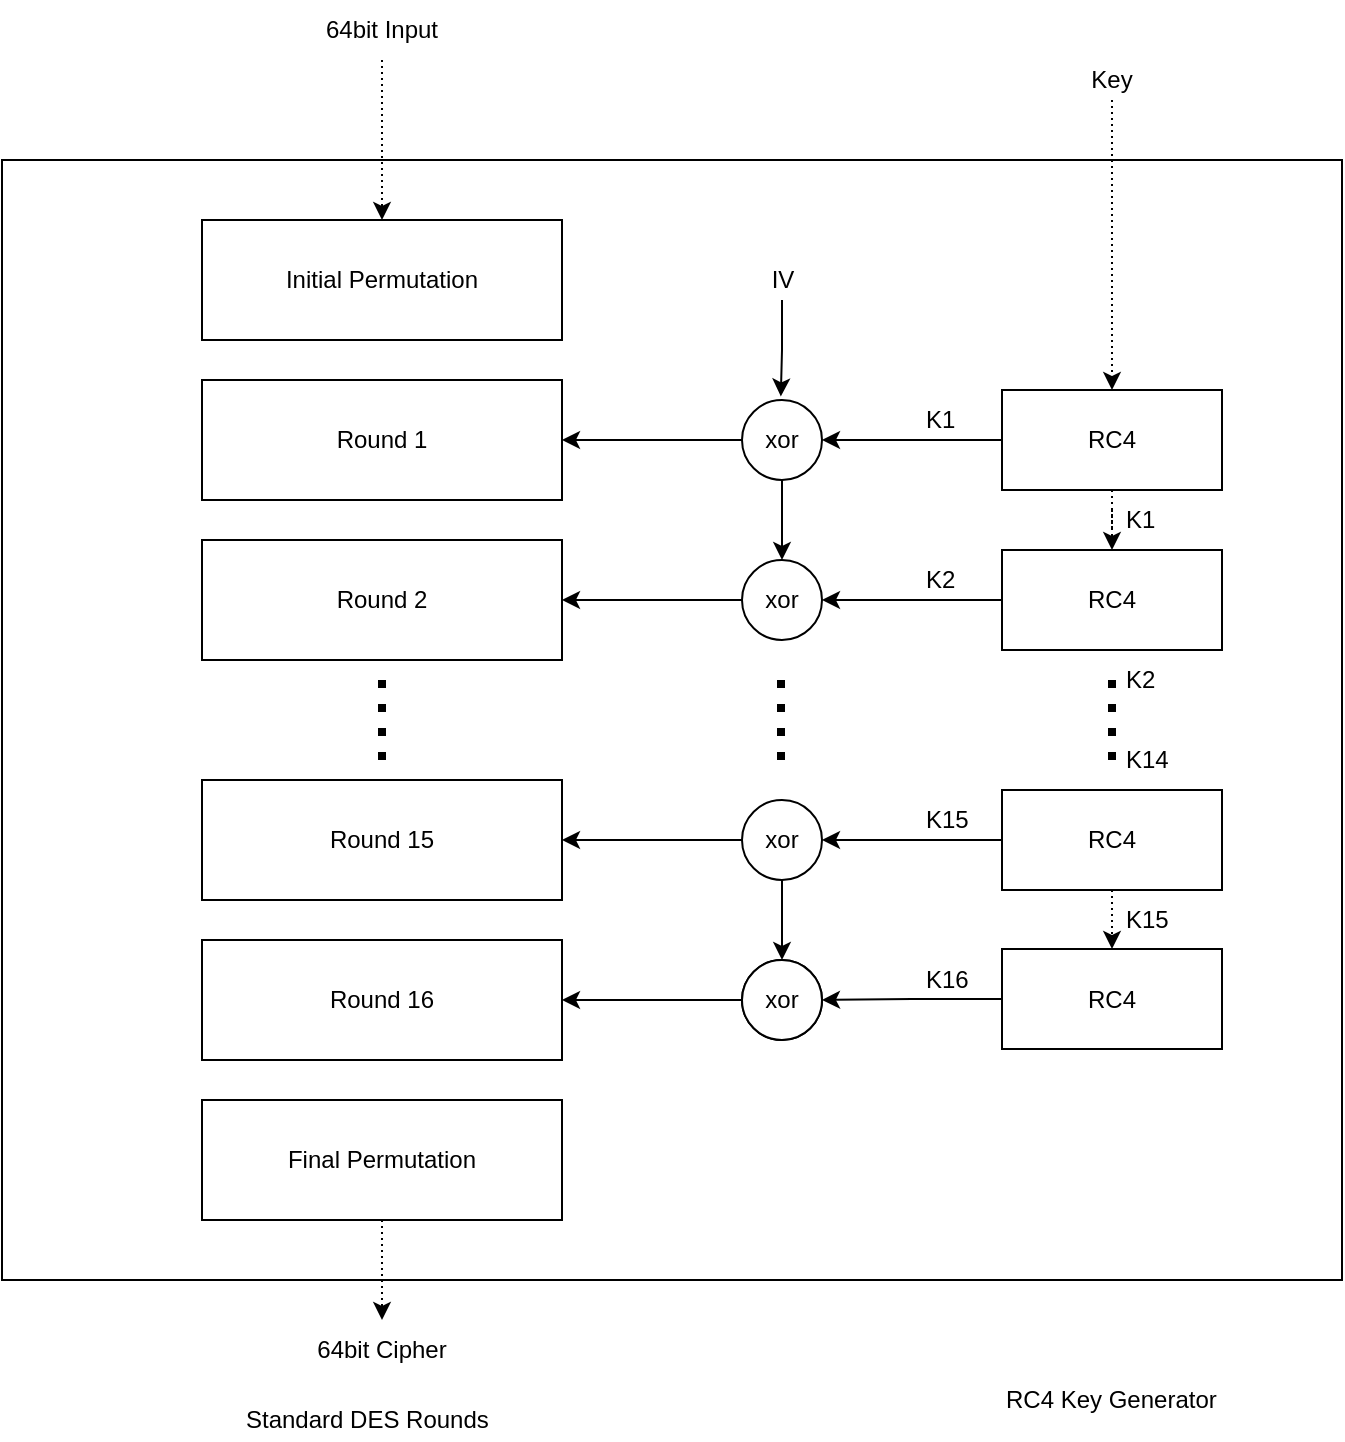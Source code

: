 <mxfile version="10.6.0" type="device"><diagram id="EitLgc3uKEeaTWW0UYpT" name="Page-1"><mxGraphModel dx="1380" dy="790" grid="1" gridSize="10" guides="1" tooltips="1" connect="1" arrows="1" fold="1" page="1" pageScale="1" pageWidth="850" pageHeight="1100" math="0" shadow="0"><root><mxCell id="0"/><mxCell id="1" parent="0"/><mxCell id="ELeZii50n5tb0VE7f-mD-2" value="Initial Permutation" style="rounded=0;whiteSpace=wrap;html=1;" parent="1" vertex="1"><mxGeometry x="150" y="160" width="180" height="60" as="geometry"/></mxCell><mxCell id="ELeZii50n5tb0VE7f-mD-3" value="Round 1" style="rounded=0;whiteSpace=wrap;html=1;" parent="1" vertex="1"><mxGeometry x="150" y="240" width="180" height="60" as="geometry"/></mxCell><mxCell id="ELeZii50n5tb0VE7f-mD-4" value="Round 2" style="rounded=0;whiteSpace=wrap;html=1;" parent="1" vertex="1"><mxGeometry x="150" y="320" width="180" height="60" as="geometry"/></mxCell><mxCell id="ELeZii50n5tb0VE7f-mD-5" value="Round 15" style="rounded=0;whiteSpace=wrap;html=1;" parent="1" vertex="1"><mxGeometry x="150" y="440" width="180" height="60" as="geometry"/></mxCell><mxCell id="ELeZii50n5tb0VE7f-mD-6" value="Round 16" style="rounded=0;whiteSpace=wrap;html=1;" parent="1" vertex="1"><mxGeometry x="150" y="520" width="180" height="60" as="geometry"/></mxCell><mxCell id="ELeZii50n5tb0VE7f-mD-57" style="edgeStyle=orthogonalEdgeStyle;rounded=0;orthogonalLoop=1;jettySize=auto;html=1;dashed=1;dashPattern=1 2;strokeWidth=1;" parent="1" source="ELeZii50n5tb0VE7f-mD-7" target="ELeZii50n5tb0VE7f-mD-11" edge="1"><mxGeometry relative="1" as="geometry"/></mxCell><mxCell id="ELeZii50n5tb0VE7f-mD-7" value="Final Permutation" style="rounded=0;whiteSpace=wrap;html=1;" parent="1" vertex="1"><mxGeometry x="150" y="600" width="180" height="60" as="geometry"/></mxCell><mxCell id="ELeZii50n5tb0VE7f-mD-8" value="" style="endArrow=none;dashed=1;html=1;strokeWidth=4;dashPattern=1 2;" parent="1" edge="1"><mxGeometry width="50" height="50" relative="1" as="geometry"><mxPoint x="240" y="430" as="sourcePoint"/><mxPoint x="240" y="390" as="targetPoint"/></mxGeometry></mxCell><mxCell id="ELeZii50n5tb0VE7f-mD-9" value="" style="rounded=0;whiteSpace=wrap;html=1;glass=0;fillColor=none;" parent="1" vertex="1"><mxGeometry x="50" y="130" width="670" height="560" as="geometry"/></mxCell><mxCell id="ELeZii50n5tb0VE7f-mD-10" value="Standard DES Rounds" style="text;html=1;resizable=0;points=[];autosize=1;align=left;verticalAlign=top;spacingTop=-4;" parent="1" vertex="1"><mxGeometry x="170" y="750" width="140" height="20" as="geometry"/></mxCell><mxCell id="ELeZii50n5tb0VE7f-mD-11" value="&lt;div&gt;64bit Cipher&lt;br&gt;&lt;/div&gt;" style="text;html=1;strokeColor=none;fillColor=none;align=center;verticalAlign=middle;whiteSpace=wrap;rounded=0;glass=0;" parent="1" vertex="1"><mxGeometry x="150" y="710" width="180" height="30" as="geometry"/></mxCell><mxCell id="ELeZii50n5tb0VE7f-mD-56" style="edgeStyle=orthogonalEdgeStyle;rounded=0;orthogonalLoop=1;jettySize=auto;html=1;entryX=0.5;entryY=0;entryDx=0;entryDy=0;dashed=1;dashPattern=1 2;strokeWidth=1;" parent="1" source="ELeZii50n5tb0VE7f-mD-20" target="ELeZii50n5tb0VE7f-mD-2" edge="1"><mxGeometry relative="1" as="geometry"/></mxCell><mxCell id="ELeZii50n5tb0VE7f-mD-20" value="&lt;div&gt;64bit Input&lt;br&gt;&lt;/div&gt;" style="text;html=1;strokeColor=none;fillColor=none;align=center;verticalAlign=middle;whiteSpace=wrap;rounded=0;glass=0;" parent="1" vertex="1"><mxGeometry x="150" y="50" width="180" height="30" as="geometry"/></mxCell><mxCell id="ELeZii50n5tb0VE7f-mD-35" value="" style="edgeStyle=orthogonalEdgeStyle;rounded=0;orthogonalLoop=1;jettySize=auto;html=1;dashed=1;dashPattern=1 2;strokeWidth=1;" parent="1" source="ELeZii50n5tb0VE7f-mD-24" target="ELeZii50n5tb0VE7f-mD-28" edge="1"><mxGeometry relative="1" as="geometry"/></mxCell><mxCell id="iXOA9cfVlKTiCz4Kd67f-5" style="edgeStyle=orthogonalEdgeStyle;rounded=0;orthogonalLoop=1;jettySize=auto;html=1;exitX=0;exitY=0.5;exitDx=0;exitDy=0;entryX=1;entryY=0.5;entryDx=0;entryDy=0;" edge="1" parent="1" source="ELeZii50n5tb0VE7f-mD-24" target="iXOA9cfVlKTiCz4Kd67f-3"><mxGeometry relative="1" as="geometry"/></mxCell><mxCell id="ELeZii50n5tb0VE7f-mD-24" value="RC4" style="rounded=0;whiteSpace=wrap;html=1;glass=0;fillColor=none;" parent="1" vertex="1"><mxGeometry x="550" y="245" width="110" height="50" as="geometry"/></mxCell><mxCell id="iXOA9cfVlKTiCz4Kd67f-16" style="edgeStyle=orthogonalEdgeStyle;rounded=0;orthogonalLoop=1;jettySize=auto;html=1;exitX=0;exitY=0.5;exitDx=0;exitDy=0;entryX=1;entryY=0.5;entryDx=0;entryDy=0;" edge="1" parent="1" source="ELeZii50n5tb0VE7f-mD-28" target="iXOA9cfVlKTiCz4Kd67f-13"><mxGeometry relative="1" as="geometry"/></mxCell><mxCell id="ELeZii50n5tb0VE7f-mD-28" value="RC4" style="rounded=0;whiteSpace=wrap;html=1;glass=0;fillColor=none;" parent="1" vertex="1"><mxGeometry x="550" y="325" width="110" height="50" as="geometry"/></mxCell><mxCell id="ELeZii50n5tb0VE7f-mD-43" value="" style="edgeStyle=orthogonalEdgeStyle;rounded=0;orthogonalLoop=1;jettySize=auto;html=1;dashed=1;dashPattern=1 2;strokeWidth=1;" parent="1" source="ELeZii50n5tb0VE7f-mD-38" target="ELeZii50n5tb0VE7f-mD-42" edge="1"><mxGeometry relative="1" as="geometry"/></mxCell><mxCell id="iXOA9cfVlKTiCz4Kd67f-22" style="edgeStyle=orthogonalEdgeStyle;rounded=0;orthogonalLoop=1;jettySize=auto;html=1;exitX=0;exitY=0.5;exitDx=0;exitDy=0;entryX=1;entryY=0.5;entryDx=0;entryDy=0;" edge="1" parent="1" source="ELeZii50n5tb0VE7f-mD-38" target="iXOA9cfVlKTiCz4Kd67f-21"><mxGeometry relative="1" as="geometry"/></mxCell><mxCell id="ELeZii50n5tb0VE7f-mD-38" value="RC4" style="rounded=0;whiteSpace=wrap;html=1;glass=0;fillColor=none;" parent="1" vertex="1"><mxGeometry x="550" y="445" width="110" height="50" as="geometry"/></mxCell><mxCell id="iXOA9cfVlKTiCz4Kd67f-25" style="edgeStyle=orthogonalEdgeStyle;rounded=0;orthogonalLoop=1;jettySize=auto;html=1;exitX=0;exitY=0.5;exitDx=0;exitDy=0;" edge="1" parent="1" source="ELeZii50n5tb0VE7f-mD-42" target="iXOA9cfVlKTiCz4Kd67f-24"><mxGeometry relative="1" as="geometry"/></mxCell><mxCell id="ELeZii50n5tb0VE7f-mD-42" value="RC4" style="rounded=0;whiteSpace=wrap;html=1;glass=0;fillColor=none;" parent="1" vertex="1"><mxGeometry x="550" y="524.5" width="110" height="50" as="geometry"/></mxCell><mxCell id="ELeZii50n5tb0VE7f-mD-30" style="edgeStyle=orthogonalEdgeStyle;rounded=0;orthogonalLoop=1;jettySize=auto;html=1;exitX=0.5;exitY=1;exitDx=0;exitDy=0;entryX=0.5;entryY=0;entryDx=0;entryDy=0;dashed=1;dashPattern=1 2;strokeWidth=1;" parent="1" source="ELeZii50n5tb0VE7f-mD-29" target="ELeZii50n5tb0VE7f-mD-24" edge="1"><mxGeometry relative="1" as="geometry"/></mxCell><mxCell id="ELeZii50n5tb0VE7f-mD-29" value="Key" style="text;html=1;strokeColor=none;fillColor=none;align=center;verticalAlign=middle;whiteSpace=wrap;rounded=0;glass=0;" parent="1" vertex="1"><mxGeometry x="585" y="80" width="40" height="20" as="geometry"/></mxCell><mxCell id="ELeZii50n5tb0VE7f-mD-47" value="K1" style="text;html=1;resizable=0;points=[];autosize=1;align=left;verticalAlign=top;spacingTop=-4;" parent="1" vertex="1"><mxGeometry x="510" y="250" width="30" height="20" as="geometry"/></mxCell><mxCell id="ELeZii50n5tb0VE7f-mD-48" value="K1" style="text;html=1;resizable=0;points=[];autosize=1;align=left;verticalAlign=top;spacingTop=-4;" parent="1" vertex="1"><mxGeometry x="610" y="300" width="30" height="20" as="geometry"/></mxCell><mxCell id="ELeZii50n5tb0VE7f-mD-49" value="K2" style="text;html=1;resizable=0;points=[];autosize=1;align=left;verticalAlign=top;spacingTop=-4;" parent="1" vertex="1"><mxGeometry x="510" y="330" width="30" height="20" as="geometry"/></mxCell><mxCell id="ELeZii50n5tb0VE7f-mD-50" value="K2" style="text;html=1;resizable=0;points=[];autosize=1;align=left;verticalAlign=top;spacingTop=-4;" parent="1" vertex="1"><mxGeometry x="610" y="380" width="30" height="20" as="geometry"/></mxCell><mxCell id="ELeZii50n5tb0VE7f-mD-51" value="" style="endArrow=none;dashed=1;html=1;strokeWidth=4;dashPattern=1 2;" parent="1" edge="1"><mxGeometry width="50" height="50" relative="1" as="geometry"><mxPoint x="605" y="430" as="sourcePoint"/><mxPoint x="605" y="390" as="targetPoint"/></mxGeometry></mxCell><mxCell id="ELeZii50n5tb0VE7f-mD-52" value="K14" style="text;html=1;resizable=0;points=[];autosize=1;align=left;verticalAlign=top;spacingTop=-4;" parent="1" vertex="1"><mxGeometry x="610" y="420" width="40" height="20" as="geometry"/></mxCell><mxCell id="ELeZii50n5tb0VE7f-mD-53" value="K15" style="text;html=1;resizable=0;points=[];autosize=1;align=left;verticalAlign=top;spacingTop=-4;" parent="1" vertex="1"><mxGeometry x="510" y="450" width="40" height="20" as="geometry"/></mxCell><mxCell id="ELeZii50n5tb0VE7f-mD-54" value="K15" style="text;html=1;resizable=0;points=[];autosize=1;align=left;verticalAlign=top;spacingTop=-4;" parent="1" vertex="1"><mxGeometry x="610" y="500" width="40" height="20" as="geometry"/></mxCell><mxCell id="ELeZii50n5tb0VE7f-mD-55" value="K16" style="text;html=1;resizable=0;points=[];autosize=1;align=left;verticalAlign=top;spacingTop=-4;" parent="1" vertex="1"><mxGeometry x="510" y="529.5" width="40" height="20" as="geometry"/></mxCell><mxCell id="ELeZii50n5tb0VE7f-mD-58" value="RC4 Key Generator" style="text;html=1;resizable=0;points=[];autosize=1;align=left;verticalAlign=top;spacingTop=-4;" parent="1" vertex="1"><mxGeometry x="550" y="740" width="120" height="20" as="geometry"/></mxCell><mxCell id="iXOA9cfVlKTiCz4Kd67f-9" style="edgeStyle=orthogonalEdgeStyle;rounded=0;orthogonalLoop=1;jettySize=auto;html=1;exitX=0;exitY=0.5;exitDx=0;exitDy=0;entryX=1;entryY=0.5;entryDx=0;entryDy=0;" edge="1" parent="1" source="iXOA9cfVlKTiCz4Kd67f-3" target="ELeZii50n5tb0VE7f-mD-3"><mxGeometry relative="1" as="geometry"/></mxCell><mxCell id="iXOA9cfVlKTiCz4Kd67f-18" style="edgeStyle=orthogonalEdgeStyle;rounded=0;orthogonalLoop=1;jettySize=auto;html=1;exitX=0.5;exitY=1;exitDx=0;exitDy=0;entryX=0.5;entryY=0;entryDx=0;entryDy=0;" edge="1" parent="1" source="iXOA9cfVlKTiCz4Kd67f-3" target="iXOA9cfVlKTiCz4Kd67f-13"><mxGeometry relative="1" as="geometry"/></mxCell><mxCell id="iXOA9cfVlKTiCz4Kd67f-3" value="xor" style="ellipse;whiteSpace=wrap;html=1;aspect=fixed;" vertex="1" parent="1"><mxGeometry x="420" y="250" width="40" height="40" as="geometry"/></mxCell><mxCell id="iXOA9cfVlKTiCz4Kd67f-12" style="edgeStyle=orthogonalEdgeStyle;rounded=0;orthogonalLoop=1;jettySize=auto;html=1;entryX=0.485;entryY=-0.045;entryDx=0;entryDy=0;entryPerimeter=0;" edge="1" parent="1" source="iXOA9cfVlKTiCz4Kd67f-6" target="iXOA9cfVlKTiCz4Kd67f-3"><mxGeometry relative="1" as="geometry"/></mxCell><mxCell id="iXOA9cfVlKTiCz4Kd67f-6" value="IV" style="text;html=1;resizable=0;points=[];autosize=1;align=center;verticalAlign=top;spacingTop=-4;" vertex="1" parent="1"><mxGeometry x="425" y="180" width="30" height="20" as="geometry"/></mxCell><mxCell id="iXOA9cfVlKTiCz4Kd67f-17" style="edgeStyle=orthogonalEdgeStyle;rounded=0;orthogonalLoop=1;jettySize=auto;html=1;exitX=0;exitY=0.5;exitDx=0;exitDy=0;" edge="1" parent="1" source="iXOA9cfVlKTiCz4Kd67f-13" target="ELeZii50n5tb0VE7f-mD-4"><mxGeometry relative="1" as="geometry"/></mxCell><mxCell id="iXOA9cfVlKTiCz4Kd67f-13" value="xor" style="ellipse;whiteSpace=wrap;html=1;aspect=fixed;" vertex="1" parent="1"><mxGeometry x="420" y="330" width="40" height="40" as="geometry"/></mxCell><mxCell id="iXOA9cfVlKTiCz4Kd67f-20" value="" style="endArrow=none;dashed=1;html=1;strokeWidth=4;dashPattern=1 2;" edge="1" parent="1"><mxGeometry width="50" height="50" relative="1" as="geometry"><mxPoint x="439.5" y="430" as="sourcePoint"/><mxPoint x="439.5" y="390" as="targetPoint"/></mxGeometry></mxCell><mxCell id="iXOA9cfVlKTiCz4Kd67f-23" style="edgeStyle=orthogonalEdgeStyle;rounded=0;orthogonalLoop=1;jettySize=auto;html=1;exitX=0;exitY=0.5;exitDx=0;exitDy=0;entryX=1;entryY=0.5;entryDx=0;entryDy=0;" edge="1" parent="1" source="iXOA9cfVlKTiCz4Kd67f-21" target="ELeZii50n5tb0VE7f-mD-5"><mxGeometry relative="1" as="geometry"/></mxCell><mxCell id="iXOA9cfVlKTiCz4Kd67f-29" style="edgeStyle=orthogonalEdgeStyle;rounded=0;orthogonalLoop=1;jettySize=auto;html=1;exitX=0.5;exitY=1;exitDx=0;exitDy=0;" edge="1" parent="1" source="iXOA9cfVlKTiCz4Kd67f-21" target="iXOA9cfVlKTiCz4Kd67f-27"><mxGeometry relative="1" as="geometry"/></mxCell><mxCell id="iXOA9cfVlKTiCz4Kd67f-21" value="xor" style="ellipse;whiteSpace=wrap;html=1;aspect=fixed;" vertex="1" parent="1"><mxGeometry x="420" y="450" width="40" height="40" as="geometry"/></mxCell><mxCell id="iXOA9cfVlKTiCz4Kd67f-24" value="xor" style="ellipse;whiteSpace=wrap;html=1;aspect=fixed;" vertex="1" parent="1"><mxGeometry x="420" y="530" width="40" height="40" as="geometry"/></mxCell><mxCell id="iXOA9cfVlKTiCz4Kd67f-28" style="edgeStyle=orthogonalEdgeStyle;rounded=0;orthogonalLoop=1;jettySize=auto;html=1;exitX=0;exitY=0.5;exitDx=0;exitDy=0;entryX=1;entryY=0.5;entryDx=0;entryDy=0;" edge="1" parent="1" source="iXOA9cfVlKTiCz4Kd67f-27" target="ELeZii50n5tb0VE7f-mD-6"><mxGeometry relative="1" as="geometry"/></mxCell><mxCell id="iXOA9cfVlKTiCz4Kd67f-27" value="xor" style="ellipse;whiteSpace=wrap;html=1;aspect=fixed;" vertex="1" parent="1"><mxGeometry x="420" y="530" width="40" height="40" as="geometry"/></mxCell></root></mxGraphModel></diagram></mxfile>